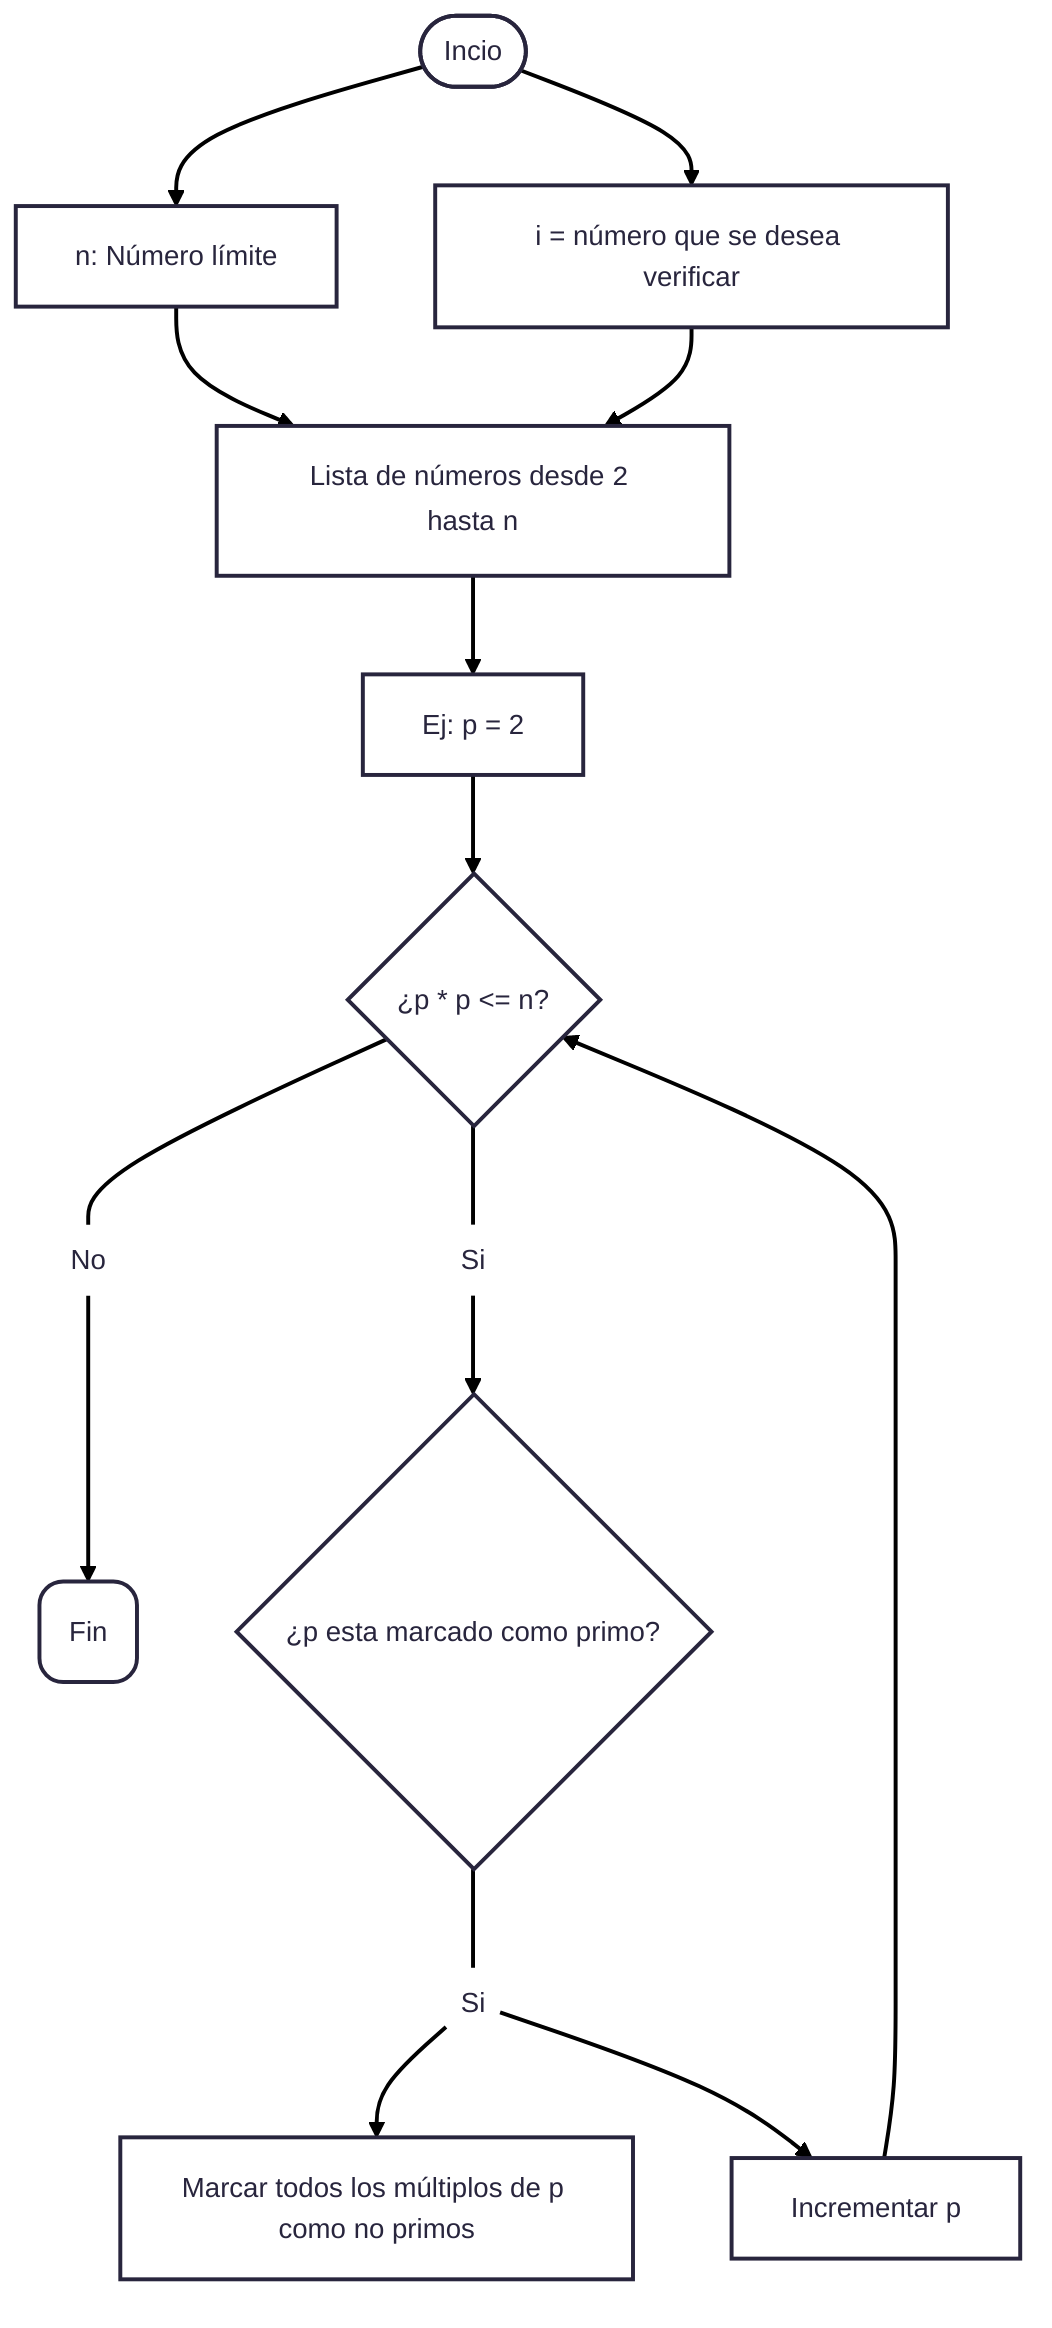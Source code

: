 ---
config:
  theme: redux
---
flowchart TD
    A(["Incio"]) --> n1["n: Número límite"] & n4["i = número que se desea verificar"]
    n1 --> n5@{ label: "Lista de números desde <code data-start=\"296\" data-end=\"299\">2</code> hasta <code data-start=\"306\" data-end=\"309\">n</code>" }
    n4 --> n5
    n5 --> n6["Ej: p = 2"]
    n6 --> n7["¿p * p &lt;= n?"]
    n7 --- n8["No"] & n9["Si"]
    n8 --> n11["Fin"]
    n9 --> n13["¿p esta marcado como primo?"]
    n13 --- n15["Si"]
    n15 --> n12["Marcar todos los múltiplos de p como no primos"] & n16["Incrementar p<br>"]
    n16 --> n7
    n1@{ shape: proc}
    n4@{ shape: proc}
    n5@{ shape: proc}
    n6@{ shape: proc}
    n7@{ shape: decision}
    n8@{ shape: text}
    n9@{ shape: text}
    n11@{ shape: rounded}
    n13@{ shape: decision}
    n15@{ shape: text}
    n12@{ shape: proc}
    n16@{ shape: rect}